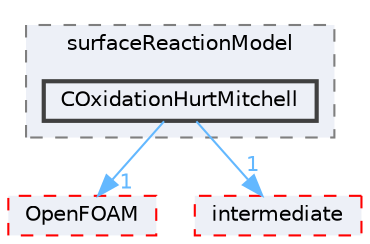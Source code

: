 digraph "src/lagrangian/coalCombustion/submodels/surfaceReactionModel/COxidationHurtMitchell"
{
 // LATEX_PDF_SIZE
  bgcolor="transparent";
  edge [fontname=Helvetica,fontsize=10,labelfontname=Helvetica,labelfontsize=10];
  node [fontname=Helvetica,fontsize=10,shape=box,height=0.2,width=0.4];
  compound=true
  subgraph clusterdir_39175ac9bc62ba09a35292aef1677b92 {
    graph [ bgcolor="#edf0f7", pencolor="grey50", label="surfaceReactionModel", fontname=Helvetica,fontsize=10 style="filled,dashed", URL="dir_39175ac9bc62ba09a35292aef1677b92.html",tooltip=""]
  dir_e263361df07c416d4a6a26531edb400b [label="COxidationHurtMitchell", fillcolor="#edf0f7", color="grey25", style="filled,bold", URL="dir_e263361df07c416d4a6a26531edb400b.html",tooltip=""];
  }
  dir_c5473ff19b20e6ec4dfe5c310b3778a8 [label="OpenFOAM", fillcolor="#edf0f7", color="red", style="filled,dashed", URL="dir_c5473ff19b20e6ec4dfe5c310b3778a8.html",tooltip=""];
  dir_d3c32a493136c130c1f0d51f4f35c297 [label="intermediate", fillcolor="#edf0f7", color="red", style="filled,dashed", URL="dir_d3c32a493136c130c1f0d51f4f35c297.html",tooltip=""];
  dir_e263361df07c416d4a6a26531edb400b->dir_c5473ff19b20e6ec4dfe5c310b3778a8 [headlabel="1", labeldistance=1.5 headhref="dir_000716_002695.html" href="dir_000716_002695.html" color="steelblue1" fontcolor="steelblue1"];
  dir_e263361df07c416d4a6a26531edb400b->dir_d3c32a493136c130c1f0d51f4f35c297 [headlabel="1", labeldistance=1.5 headhref="dir_000716_001913.html" href="dir_000716_001913.html" color="steelblue1" fontcolor="steelblue1"];
}
